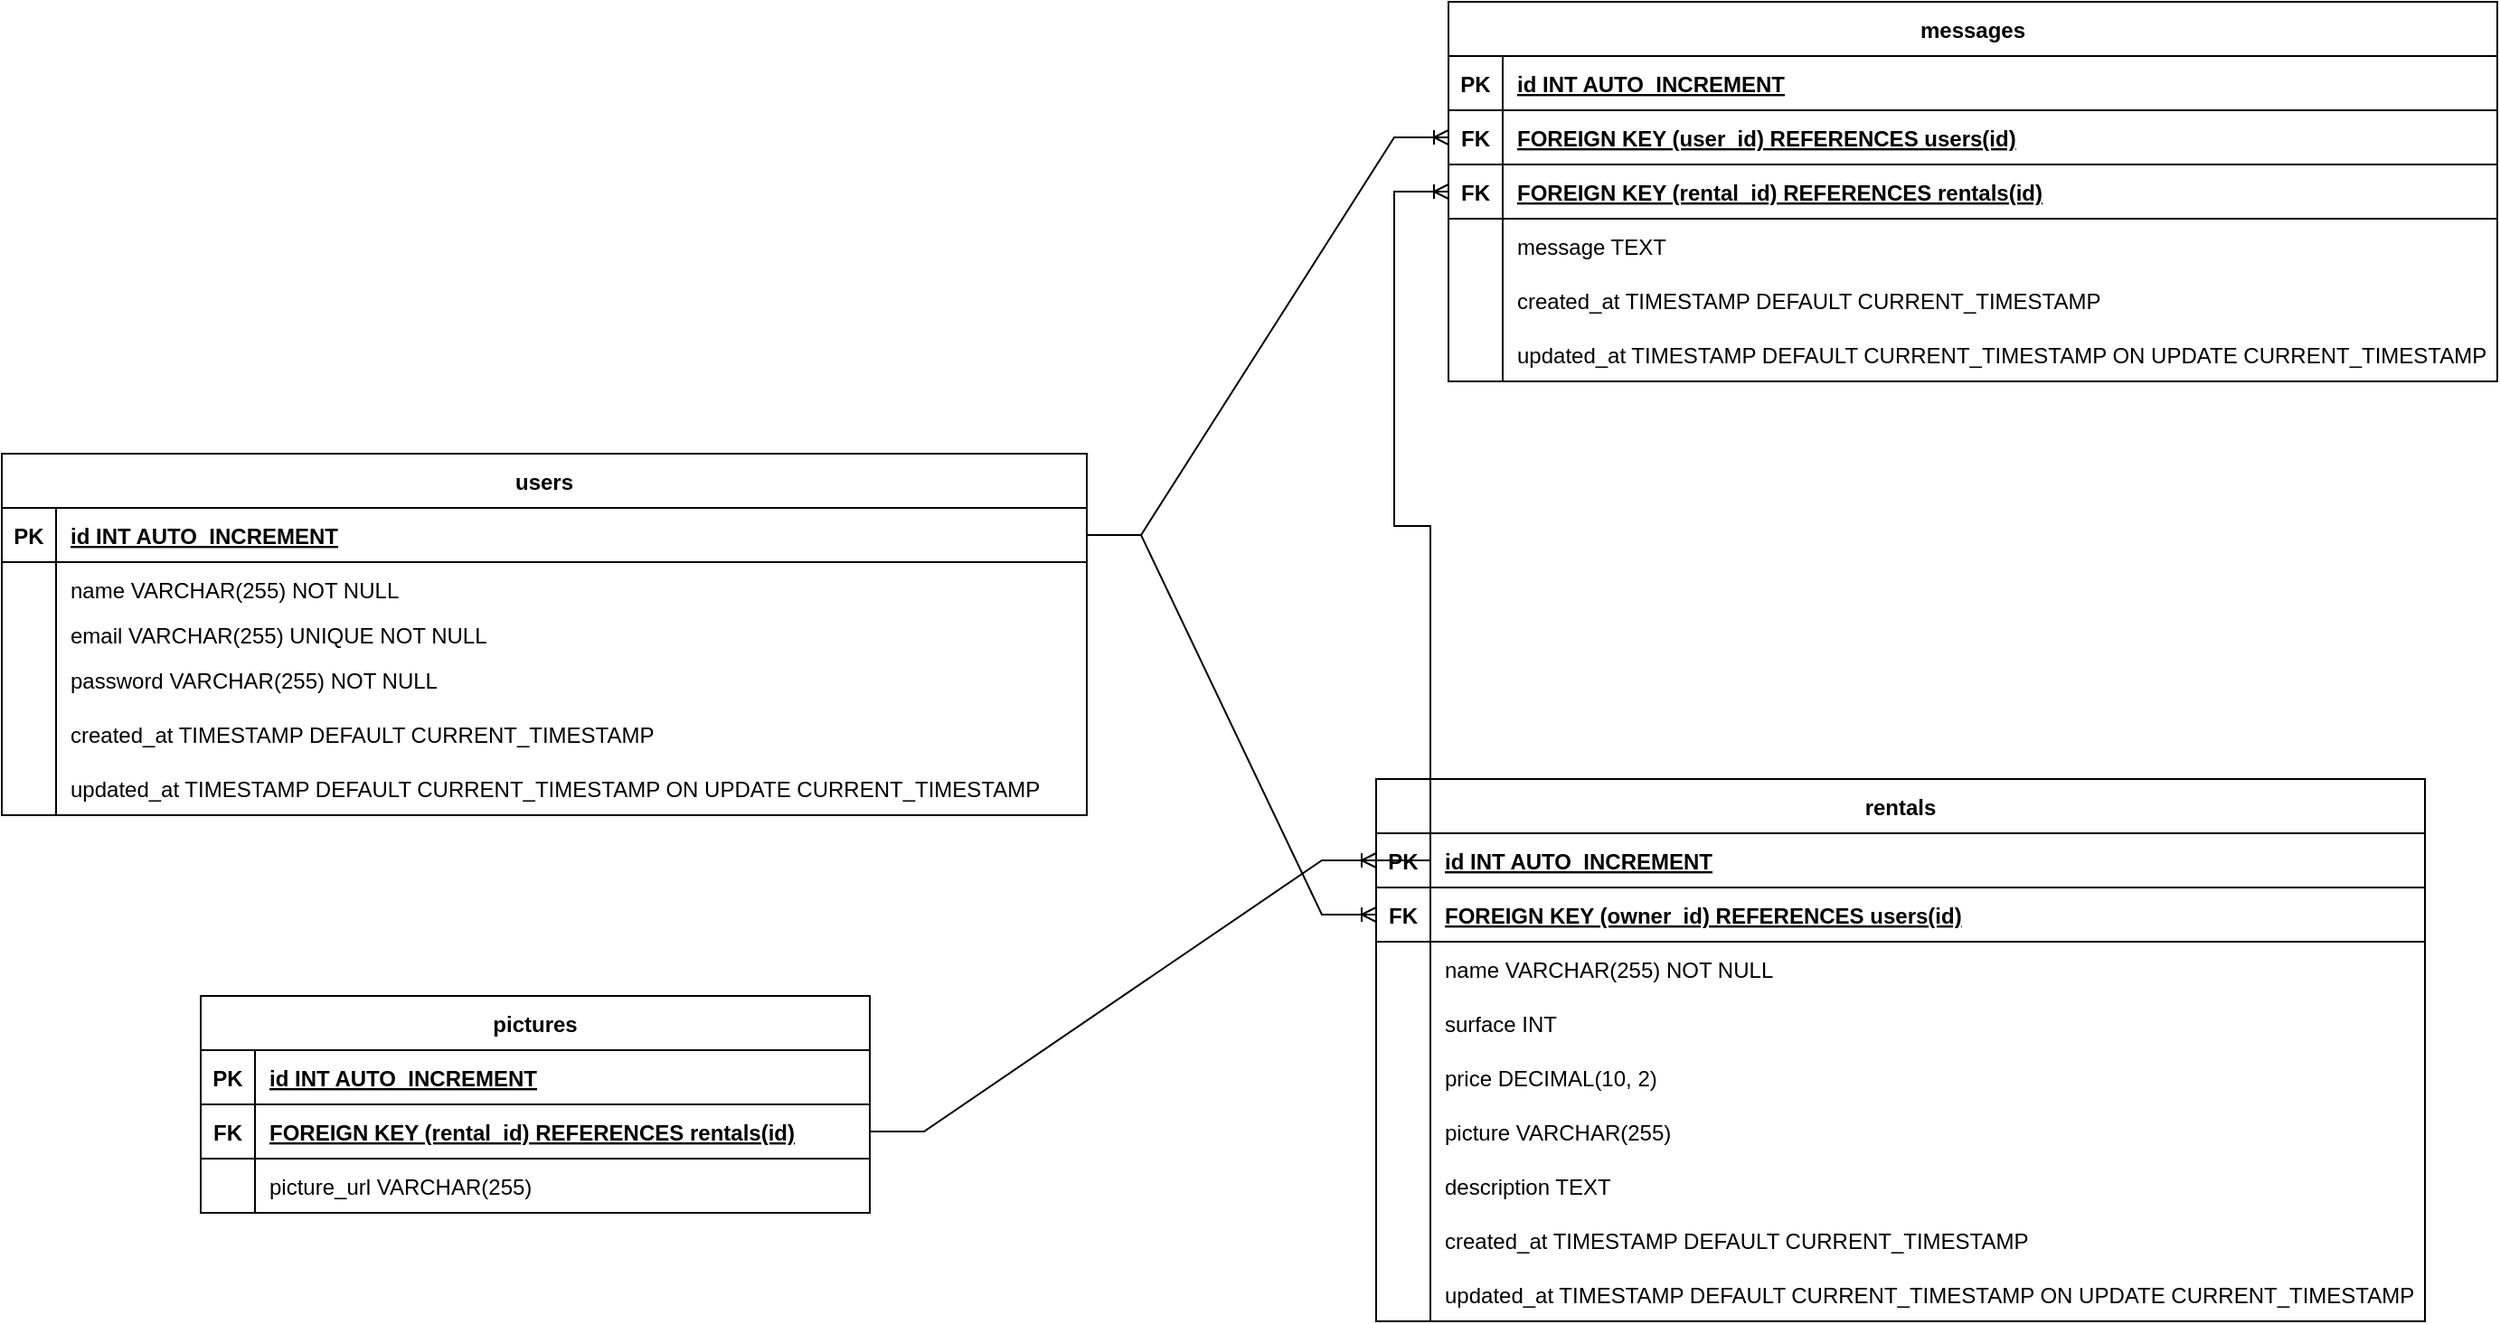 <mxfile version="22.1.2" type="device">
  <diagram id="R2lEEEUBdFMjLlhIrx00" name="Page-1">
    <mxGraphModel dx="1834" dy="1284" grid="1" gridSize="10" guides="1" tooltips="1" connect="1" arrows="1" fold="1" page="0" pageScale="1" pageWidth="850" pageHeight="1100" math="0" shadow="0" extFonts="Permanent Marker^https://fonts.googleapis.com/css?family=Permanent+Marker">
      <root>
        <mxCell id="0" />
        <mxCell id="1" parent="0" />
        <mxCell id="aWgvcdZ09UXflT_rOL9q-76" value="users" style="shape=table;startSize=30;container=1;collapsible=1;childLayout=tableLayout;fixedRows=1;rowLines=0;fontStyle=1;align=center;resizeLast=1;movable=1;resizable=1;rotatable=1;deletable=1;editable=1;connectable=1;locked=0;" parent="1" vertex="1">
          <mxGeometry x="-340" y="10" width="600" height="200" as="geometry" />
        </mxCell>
        <mxCell id="aWgvcdZ09UXflT_rOL9q-77" value="" style="shape=tableRow;horizontal=0;startSize=0;swimlaneHead=0;swimlaneBody=0;fillColor=none;collapsible=0;dropTarget=0;points=[[0,0.5],[1,0.5]];portConstraint=eastwest;strokeColor=inherit;top=0;left=0;right=0;bottom=1;movable=1;resizable=1;rotatable=1;deletable=1;editable=1;connectable=1;locked=0;" parent="aWgvcdZ09UXflT_rOL9q-76" vertex="1">
          <mxGeometry y="30" width="600" height="30" as="geometry" />
        </mxCell>
        <mxCell id="aWgvcdZ09UXflT_rOL9q-78" value="PK" style="shape=partialRectangle;overflow=hidden;connectable=1;fillColor=none;strokeColor=inherit;top=0;left=0;bottom=0;right=0;fontStyle=1;movable=1;resizable=1;rotatable=1;deletable=1;editable=1;locked=0;" parent="aWgvcdZ09UXflT_rOL9q-77" vertex="1">
          <mxGeometry width="30" height="30" as="geometry">
            <mxRectangle width="30" height="30" as="alternateBounds" />
          </mxGeometry>
        </mxCell>
        <mxCell id="aWgvcdZ09UXflT_rOL9q-79" value="id INT  AUTO_INCREMENT" style="shape=partialRectangle;overflow=hidden;connectable=1;fillColor=none;align=left;strokeColor=inherit;top=0;left=0;bottom=0;right=0;spacingLeft=6;fontStyle=5;movable=1;resizable=1;rotatable=1;deletable=1;editable=1;locked=0;" parent="aWgvcdZ09UXflT_rOL9q-77" vertex="1">
          <mxGeometry x="30" width="570" height="30" as="geometry">
            <mxRectangle width="570" height="30" as="alternateBounds" />
          </mxGeometry>
        </mxCell>
        <mxCell id="aWgvcdZ09UXflT_rOL9q-80" value="" style="shape=tableRow;horizontal=0;startSize=0;swimlaneHead=0;swimlaneBody=0;fillColor=none;collapsible=0;dropTarget=0;points=[[0,0.5],[1,0.5]];portConstraint=eastwest;strokeColor=inherit;top=0;left=0;right=0;bottom=0;movable=1;resizable=1;rotatable=1;deletable=1;editable=1;connectable=1;locked=0;" parent="aWgvcdZ09UXflT_rOL9q-76" vertex="1">
          <mxGeometry y="60" width="600" height="30" as="geometry" />
        </mxCell>
        <mxCell id="aWgvcdZ09UXflT_rOL9q-81" value="" style="shape=partialRectangle;overflow=hidden;connectable=1;fillColor=none;strokeColor=inherit;top=0;left=0;bottom=0;right=0;movable=1;resizable=1;rotatable=1;deletable=1;editable=1;locked=0;" parent="aWgvcdZ09UXflT_rOL9q-80" vertex="1">
          <mxGeometry width="30" height="30" as="geometry">
            <mxRectangle width="30" height="30" as="alternateBounds" />
          </mxGeometry>
        </mxCell>
        <mxCell id="aWgvcdZ09UXflT_rOL9q-82" value="name VARCHAR(255) NOT NULL" style="shape=partialRectangle;overflow=hidden;connectable=1;fillColor=none;align=left;strokeColor=inherit;top=0;left=0;bottom=0;right=0;spacingLeft=6;movable=1;resizable=1;rotatable=1;deletable=1;editable=1;locked=0;" parent="aWgvcdZ09UXflT_rOL9q-80" vertex="1">
          <mxGeometry x="30" width="570" height="30" as="geometry">
            <mxRectangle width="570" height="30" as="alternateBounds" />
          </mxGeometry>
        </mxCell>
        <mxCell id="aWgvcdZ09UXflT_rOL9q-83" value="" style="shape=tableRow;horizontal=0;startSize=0;swimlaneHead=0;swimlaneBody=0;fillColor=none;collapsible=0;dropTarget=0;points=[[0,0.5],[1,0.5]];portConstraint=eastwest;strokeColor=inherit;top=0;left=0;right=0;bottom=0;movable=1;resizable=1;rotatable=1;deletable=1;editable=1;connectable=1;locked=0;" parent="aWgvcdZ09UXflT_rOL9q-76" vertex="1">
          <mxGeometry y="90" width="600" height="20" as="geometry" />
        </mxCell>
        <mxCell id="aWgvcdZ09UXflT_rOL9q-84" value="" style="shape=partialRectangle;overflow=hidden;connectable=1;fillColor=none;strokeColor=inherit;top=0;left=0;bottom=0;right=0;movable=1;resizable=1;rotatable=1;deletable=1;editable=1;locked=0;" parent="aWgvcdZ09UXflT_rOL9q-83" vertex="1">
          <mxGeometry width="30" height="20" as="geometry">
            <mxRectangle width="30" height="20" as="alternateBounds" />
          </mxGeometry>
        </mxCell>
        <mxCell id="aWgvcdZ09UXflT_rOL9q-85" value="email VARCHAR(255) UNIQUE NOT NULL" style="shape=partialRectangle;overflow=hidden;connectable=1;fillColor=none;align=left;strokeColor=inherit;top=0;left=0;bottom=0;right=0;spacingLeft=6;movable=1;resizable=1;rotatable=1;deletable=1;editable=1;locked=0;" parent="aWgvcdZ09UXflT_rOL9q-83" vertex="1">
          <mxGeometry x="30" width="570" height="20" as="geometry">
            <mxRectangle width="570" height="20" as="alternateBounds" />
          </mxGeometry>
        </mxCell>
        <mxCell id="aWgvcdZ09UXflT_rOL9q-86" value="" style="shape=tableRow;horizontal=0;startSize=0;swimlaneHead=0;swimlaneBody=0;fillColor=none;collapsible=0;dropTarget=0;points=[[0,0.5],[1,0.5]];portConstraint=eastwest;strokeColor=inherit;top=0;left=0;right=0;bottom=0;movable=1;resizable=1;rotatable=1;deletable=1;editable=1;connectable=1;locked=0;" parent="aWgvcdZ09UXflT_rOL9q-76" vertex="1">
          <mxGeometry y="110" width="600" height="30" as="geometry" />
        </mxCell>
        <mxCell id="aWgvcdZ09UXflT_rOL9q-87" value="" style="shape=partialRectangle;overflow=hidden;connectable=1;fillColor=none;strokeColor=inherit;top=0;left=0;bottom=0;right=0;movable=1;resizable=1;rotatable=1;deletable=1;editable=1;locked=0;" parent="aWgvcdZ09UXflT_rOL9q-86" vertex="1">
          <mxGeometry width="30" height="30" as="geometry">
            <mxRectangle width="30" height="30" as="alternateBounds" />
          </mxGeometry>
        </mxCell>
        <mxCell id="aWgvcdZ09UXflT_rOL9q-88" value="password VARCHAR(255) NOT NULL" style="shape=partialRectangle;overflow=hidden;connectable=1;fillColor=none;align=left;strokeColor=inherit;top=0;left=0;bottom=0;right=0;spacingLeft=6;movable=1;resizable=1;rotatable=1;deletable=1;editable=1;locked=0;" parent="aWgvcdZ09UXflT_rOL9q-86" vertex="1">
          <mxGeometry x="30" width="570" height="30" as="geometry">
            <mxRectangle width="570" height="30" as="alternateBounds" />
          </mxGeometry>
        </mxCell>
        <mxCell id="aWgvcdZ09UXflT_rOL9q-89" value="" style="shape=tableRow;horizontal=0;startSize=0;swimlaneHead=0;swimlaneBody=0;fillColor=none;collapsible=0;dropTarget=0;points=[[0,0.5],[1,0.5]];portConstraint=eastwest;strokeColor=inherit;top=0;left=0;right=0;bottom=0;movable=1;resizable=1;rotatable=1;deletable=1;editable=1;connectable=1;locked=0;" parent="aWgvcdZ09UXflT_rOL9q-76" vertex="1">
          <mxGeometry y="140" width="600" height="30" as="geometry" />
        </mxCell>
        <mxCell id="aWgvcdZ09UXflT_rOL9q-90" value="" style="shape=partialRectangle;overflow=hidden;connectable=1;fillColor=none;strokeColor=inherit;top=0;left=0;bottom=0;right=0;movable=1;resizable=1;rotatable=1;deletable=1;editable=1;locked=0;" parent="aWgvcdZ09UXflT_rOL9q-89" vertex="1">
          <mxGeometry width="30" height="30" as="geometry">
            <mxRectangle width="30" height="30" as="alternateBounds" />
          </mxGeometry>
        </mxCell>
        <mxCell id="aWgvcdZ09UXflT_rOL9q-91" value="created_at TIMESTAMP DEFAULT CURRENT_TIMESTAMP" style="shape=partialRectangle;overflow=hidden;connectable=1;fillColor=none;align=left;strokeColor=inherit;top=0;left=0;bottom=0;right=0;spacingLeft=6;movable=1;resizable=1;rotatable=1;deletable=1;editable=1;locked=0;" parent="aWgvcdZ09UXflT_rOL9q-89" vertex="1">
          <mxGeometry x="30" width="570" height="30" as="geometry">
            <mxRectangle width="570" height="30" as="alternateBounds" />
          </mxGeometry>
        </mxCell>
        <mxCell id="aWgvcdZ09UXflT_rOL9q-92" value="" style="shape=tableRow;horizontal=0;startSize=0;swimlaneHead=0;swimlaneBody=0;fillColor=none;collapsible=0;dropTarget=0;points=[[0,0.5],[1,0.5]];portConstraint=eastwest;strokeColor=inherit;top=0;left=0;right=0;bottom=0;movable=1;resizable=1;rotatable=1;deletable=1;editable=1;connectable=1;locked=0;" parent="aWgvcdZ09UXflT_rOL9q-76" vertex="1">
          <mxGeometry y="170" width="600" height="30" as="geometry" />
        </mxCell>
        <mxCell id="aWgvcdZ09UXflT_rOL9q-93" value="" style="shape=partialRectangle;overflow=hidden;connectable=1;fillColor=none;strokeColor=inherit;top=0;left=0;bottom=0;right=0;movable=1;resizable=1;rotatable=1;deletable=1;editable=1;locked=0;" parent="aWgvcdZ09UXflT_rOL9q-92" vertex="1">
          <mxGeometry width="30" height="30" as="geometry">
            <mxRectangle width="30" height="30" as="alternateBounds" />
          </mxGeometry>
        </mxCell>
        <mxCell id="aWgvcdZ09UXflT_rOL9q-94" value="updated_at TIMESTAMP DEFAULT CURRENT_TIMESTAMP ON UPDATE CURRENT_TIMESTAMP" style="shape=partialRectangle;overflow=hidden;connectable=1;fillColor=none;align=left;strokeColor=inherit;top=0;left=0;bottom=0;right=0;spacingLeft=6;movable=1;resizable=1;rotatable=1;deletable=1;editable=1;locked=0;" parent="aWgvcdZ09UXflT_rOL9q-92" vertex="1">
          <mxGeometry x="30" width="570" height="30" as="geometry">
            <mxRectangle width="570" height="30" as="alternateBounds" />
          </mxGeometry>
        </mxCell>
        <mxCell id="aWgvcdZ09UXflT_rOL9q-95" value="rentals" style="shape=table;startSize=30;container=1;collapsible=1;childLayout=tableLayout;fixedRows=1;rowLines=0;fontStyle=1;align=center;resizeLast=1;movable=1;resizable=1;rotatable=1;deletable=1;editable=1;connectable=1;locked=0;" parent="1" vertex="1">
          <mxGeometry x="420" y="190" width="580" height="300" as="geometry" />
        </mxCell>
        <mxCell id="aWgvcdZ09UXflT_rOL9q-96" value="" style="shape=tableRow;horizontal=0;startSize=0;swimlaneHead=0;swimlaneBody=0;fillColor=none;collapsible=0;dropTarget=0;points=[[0,0.5],[1,0.5]];portConstraint=eastwest;strokeColor=inherit;top=0;left=0;right=0;bottom=1;movable=1;resizable=1;rotatable=1;deletable=1;editable=1;connectable=1;locked=0;" parent="aWgvcdZ09UXflT_rOL9q-95" vertex="1">
          <mxGeometry y="30" width="580" height="30" as="geometry" />
        </mxCell>
        <mxCell id="aWgvcdZ09UXflT_rOL9q-97" value="PK" style="shape=partialRectangle;overflow=hidden;connectable=1;fillColor=none;strokeColor=inherit;top=0;left=0;bottom=0;right=0;fontStyle=1;movable=1;resizable=1;rotatable=1;deletable=1;editable=1;locked=0;" parent="aWgvcdZ09UXflT_rOL9q-96" vertex="1">
          <mxGeometry width="30" height="30" as="geometry">
            <mxRectangle width="30" height="30" as="alternateBounds" />
          </mxGeometry>
        </mxCell>
        <mxCell id="aWgvcdZ09UXflT_rOL9q-98" value="id INT  AUTO_INCREMENT" style="shape=partialRectangle;overflow=hidden;connectable=1;fillColor=none;align=left;strokeColor=inherit;top=0;left=0;bottom=0;right=0;spacingLeft=6;fontStyle=5;movable=1;resizable=1;rotatable=1;deletable=1;editable=1;locked=0;" parent="aWgvcdZ09UXflT_rOL9q-96" vertex="1">
          <mxGeometry x="30" width="550" height="30" as="geometry">
            <mxRectangle width="550" height="30" as="alternateBounds" />
          </mxGeometry>
        </mxCell>
        <mxCell id="aWgvcdZ09UXflT_rOL9q-168" style="shape=tableRow;horizontal=0;startSize=0;swimlaneHead=0;swimlaneBody=0;fillColor=none;collapsible=0;dropTarget=0;points=[[0,0.5],[1,0.5]];portConstraint=eastwest;strokeColor=inherit;top=0;left=0;right=0;bottom=1;movable=1;resizable=1;rotatable=1;deletable=1;editable=1;connectable=1;locked=0;" parent="aWgvcdZ09UXflT_rOL9q-95" vertex="1">
          <mxGeometry y="60" width="580" height="30" as="geometry" />
        </mxCell>
        <mxCell id="aWgvcdZ09UXflT_rOL9q-169" value="FK" style="shape=partialRectangle;overflow=hidden;connectable=1;fillColor=none;strokeColor=inherit;top=0;left=0;bottom=0;right=0;fontStyle=1;movable=1;resizable=1;rotatable=1;deletable=1;editable=1;locked=0;" parent="aWgvcdZ09UXflT_rOL9q-168" vertex="1">
          <mxGeometry width="30" height="30" as="geometry">
            <mxRectangle width="30" height="30" as="alternateBounds" />
          </mxGeometry>
        </mxCell>
        <mxCell id="aWgvcdZ09UXflT_rOL9q-170" value="FOREIGN KEY (owner_id) REFERENCES users(id)" style="shape=partialRectangle;overflow=hidden;connectable=1;fillColor=none;align=left;strokeColor=inherit;top=0;left=0;bottom=0;right=0;spacingLeft=6;fontStyle=5;movable=1;resizable=1;rotatable=1;deletable=1;editable=1;locked=0;" parent="aWgvcdZ09UXflT_rOL9q-168" vertex="1">
          <mxGeometry x="30" width="550" height="30" as="geometry">
            <mxRectangle width="550" height="30" as="alternateBounds" />
          </mxGeometry>
        </mxCell>
        <mxCell id="aWgvcdZ09UXflT_rOL9q-99" value="" style="shape=tableRow;horizontal=0;startSize=0;swimlaneHead=0;swimlaneBody=0;fillColor=none;collapsible=0;dropTarget=0;points=[[0,0.5],[1,0.5]];portConstraint=eastwest;strokeColor=inherit;top=0;left=0;right=0;bottom=0;movable=1;resizable=1;rotatable=1;deletable=1;editable=1;connectable=1;locked=0;" parent="aWgvcdZ09UXflT_rOL9q-95" vertex="1">
          <mxGeometry y="90" width="580" height="30" as="geometry" />
        </mxCell>
        <mxCell id="aWgvcdZ09UXflT_rOL9q-100" value="" style="shape=partialRectangle;overflow=hidden;connectable=1;fillColor=none;strokeColor=inherit;top=0;left=0;bottom=0;right=0;movable=1;resizable=1;rotatable=1;deletable=1;editable=1;locked=0;" parent="aWgvcdZ09UXflT_rOL9q-99" vertex="1">
          <mxGeometry width="30" height="30" as="geometry">
            <mxRectangle width="30" height="30" as="alternateBounds" />
          </mxGeometry>
        </mxCell>
        <mxCell id="aWgvcdZ09UXflT_rOL9q-101" value="name VARCHAR(255) NOT NULL" style="shape=partialRectangle;overflow=hidden;connectable=1;fillColor=none;align=left;strokeColor=inherit;top=0;left=0;bottom=0;right=0;spacingLeft=6;movable=1;resizable=1;rotatable=1;deletable=1;editable=1;locked=0;" parent="aWgvcdZ09UXflT_rOL9q-99" vertex="1">
          <mxGeometry x="30" width="550" height="30" as="geometry">
            <mxRectangle width="550" height="30" as="alternateBounds" />
          </mxGeometry>
        </mxCell>
        <mxCell id="aWgvcdZ09UXflT_rOL9q-102" value="" style="shape=tableRow;horizontal=0;startSize=0;swimlaneHead=0;swimlaneBody=0;fillColor=none;collapsible=0;dropTarget=0;points=[[0,0.5],[1,0.5]];portConstraint=eastwest;strokeColor=inherit;top=0;left=0;right=0;bottom=0;movable=1;resizable=1;rotatable=1;deletable=1;editable=1;connectable=1;locked=0;" parent="aWgvcdZ09UXflT_rOL9q-95" vertex="1">
          <mxGeometry y="120" width="580" height="30" as="geometry" />
        </mxCell>
        <mxCell id="aWgvcdZ09UXflT_rOL9q-103" value="" style="shape=partialRectangle;overflow=hidden;connectable=1;fillColor=none;strokeColor=inherit;top=0;left=0;bottom=0;right=0;movable=1;resizable=1;rotatable=1;deletable=1;editable=1;locked=0;" parent="aWgvcdZ09UXflT_rOL9q-102" vertex="1">
          <mxGeometry width="30" height="30" as="geometry">
            <mxRectangle width="30" height="30" as="alternateBounds" />
          </mxGeometry>
        </mxCell>
        <mxCell id="aWgvcdZ09UXflT_rOL9q-104" value="surface INT" style="shape=partialRectangle;overflow=hidden;connectable=1;fillColor=none;align=left;strokeColor=inherit;top=0;left=0;bottom=0;right=0;spacingLeft=6;movable=1;resizable=1;rotatable=1;deletable=1;editable=1;locked=0;" parent="aWgvcdZ09UXflT_rOL9q-102" vertex="1">
          <mxGeometry x="30" width="550" height="30" as="geometry">
            <mxRectangle width="550" height="30" as="alternateBounds" />
          </mxGeometry>
        </mxCell>
        <mxCell id="aWgvcdZ09UXflT_rOL9q-105" value="" style="shape=tableRow;horizontal=0;startSize=0;swimlaneHead=0;swimlaneBody=0;fillColor=none;collapsible=0;dropTarget=0;points=[[0,0.5],[1,0.5]];portConstraint=eastwest;strokeColor=inherit;top=0;left=0;right=0;bottom=0;movable=1;resizable=1;rotatable=1;deletable=1;editable=1;connectable=1;locked=0;" parent="aWgvcdZ09UXflT_rOL9q-95" vertex="1">
          <mxGeometry y="150" width="580" height="30" as="geometry" />
        </mxCell>
        <mxCell id="aWgvcdZ09UXflT_rOL9q-106" value="" style="shape=partialRectangle;overflow=hidden;connectable=1;fillColor=none;strokeColor=inherit;top=0;left=0;bottom=0;right=0;movable=1;resizable=1;rotatable=1;deletable=1;editable=1;locked=0;" parent="aWgvcdZ09UXflT_rOL9q-105" vertex="1">
          <mxGeometry width="30" height="30" as="geometry">
            <mxRectangle width="30" height="30" as="alternateBounds" />
          </mxGeometry>
        </mxCell>
        <mxCell id="aWgvcdZ09UXflT_rOL9q-107" value="price DECIMAL(10, 2)" style="shape=partialRectangle;overflow=hidden;connectable=1;fillColor=none;align=left;strokeColor=inherit;top=0;left=0;bottom=0;right=0;spacingLeft=6;movable=1;resizable=1;rotatable=1;deletable=1;editable=1;locked=0;" parent="aWgvcdZ09UXflT_rOL9q-105" vertex="1">
          <mxGeometry x="30" width="550" height="30" as="geometry">
            <mxRectangle width="550" height="30" as="alternateBounds" />
          </mxGeometry>
        </mxCell>
        <mxCell id="aWgvcdZ09UXflT_rOL9q-108" value="" style="shape=tableRow;horizontal=0;startSize=0;swimlaneHead=0;swimlaneBody=0;fillColor=none;collapsible=0;dropTarget=0;points=[[0,0.5],[1,0.5]];portConstraint=eastwest;strokeColor=inherit;top=0;left=0;right=0;bottom=0;movable=1;resizable=1;rotatable=1;deletable=1;editable=1;connectable=1;locked=0;" parent="aWgvcdZ09UXflT_rOL9q-95" vertex="1">
          <mxGeometry y="180" width="580" height="30" as="geometry" />
        </mxCell>
        <mxCell id="aWgvcdZ09UXflT_rOL9q-109" value="" style="shape=partialRectangle;overflow=hidden;connectable=1;fillColor=none;strokeColor=inherit;top=0;left=0;bottom=0;right=0;movable=1;resizable=1;rotatable=1;deletable=1;editable=1;locked=0;" parent="aWgvcdZ09UXflT_rOL9q-108" vertex="1">
          <mxGeometry width="30" height="30" as="geometry">
            <mxRectangle width="30" height="30" as="alternateBounds" />
          </mxGeometry>
        </mxCell>
        <mxCell id="aWgvcdZ09UXflT_rOL9q-110" value="picture VARCHAR(255)" style="shape=partialRectangle;overflow=hidden;connectable=1;fillColor=none;align=left;strokeColor=inherit;top=0;left=0;bottom=0;right=0;spacingLeft=6;movable=1;resizable=1;rotatable=1;deletable=1;editable=1;locked=0;" parent="aWgvcdZ09UXflT_rOL9q-108" vertex="1">
          <mxGeometry x="30" width="550" height="30" as="geometry">
            <mxRectangle width="550" height="30" as="alternateBounds" />
          </mxGeometry>
        </mxCell>
        <mxCell id="aWgvcdZ09UXflT_rOL9q-111" value="" style="shape=tableRow;horizontal=0;startSize=0;swimlaneHead=0;swimlaneBody=0;fillColor=none;collapsible=0;dropTarget=0;points=[[0,0.5],[1,0.5]];portConstraint=eastwest;strokeColor=inherit;top=0;left=0;right=0;bottom=0;movable=1;resizable=1;rotatable=1;deletable=1;editable=1;connectable=1;locked=0;" parent="aWgvcdZ09UXflT_rOL9q-95" vertex="1">
          <mxGeometry y="210" width="580" height="30" as="geometry" />
        </mxCell>
        <mxCell id="aWgvcdZ09UXflT_rOL9q-112" value="" style="shape=partialRectangle;overflow=hidden;connectable=1;fillColor=none;strokeColor=inherit;top=0;left=0;bottom=0;right=0;movable=1;resizable=1;rotatable=1;deletable=1;editable=1;locked=0;" parent="aWgvcdZ09UXflT_rOL9q-111" vertex="1">
          <mxGeometry width="30" height="30" as="geometry">
            <mxRectangle width="30" height="30" as="alternateBounds" />
          </mxGeometry>
        </mxCell>
        <mxCell id="aWgvcdZ09UXflT_rOL9q-113" value="description TEXT" style="shape=partialRectangle;overflow=hidden;connectable=1;fillColor=none;align=left;strokeColor=inherit;top=0;left=0;bottom=0;right=0;spacingLeft=6;movable=1;resizable=1;rotatable=1;deletable=1;editable=1;locked=0;" parent="aWgvcdZ09UXflT_rOL9q-111" vertex="1">
          <mxGeometry x="30" width="550" height="30" as="geometry">
            <mxRectangle width="550" height="30" as="alternateBounds" />
          </mxGeometry>
        </mxCell>
        <mxCell id="aWgvcdZ09UXflT_rOL9q-117" value="" style="shape=tableRow;horizontal=0;startSize=0;swimlaneHead=0;swimlaneBody=0;fillColor=none;collapsible=0;dropTarget=0;points=[[0,0.5],[1,0.5]];portConstraint=eastwest;strokeColor=inherit;top=0;left=0;right=0;bottom=0;movable=1;resizable=1;rotatable=1;deletable=1;editable=1;connectable=1;locked=0;" parent="aWgvcdZ09UXflT_rOL9q-95" vertex="1">
          <mxGeometry y="240" width="580" height="30" as="geometry" />
        </mxCell>
        <mxCell id="aWgvcdZ09UXflT_rOL9q-118" value="" style="shape=partialRectangle;overflow=hidden;connectable=1;fillColor=none;strokeColor=inherit;top=0;left=0;bottom=0;right=0;movable=1;resizable=1;rotatable=1;deletable=1;editable=1;locked=0;" parent="aWgvcdZ09UXflT_rOL9q-117" vertex="1">
          <mxGeometry width="30" height="30" as="geometry">
            <mxRectangle width="30" height="30" as="alternateBounds" />
          </mxGeometry>
        </mxCell>
        <mxCell id="aWgvcdZ09UXflT_rOL9q-119" value="created_at TIMESTAMP DEFAULT CURRENT_TIMESTAMP" style="shape=partialRectangle;overflow=hidden;connectable=1;fillColor=none;align=left;strokeColor=inherit;top=0;left=0;bottom=0;right=0;spacingLeft=6;movable=1;resizable=1;rotatable=1;deletable=1;editable=1;locked=0;" parent="aWgvcdZ09UXflT_rOL9q-117" vertex="1">
          <mxGeometry x="30" width="550" height="30" as="geometry">
            <mxRectangle width="550" height="30" as="alternateBounds" />
          </mxGeometry>
        </mxCell>
        <mxCell id="aWgvcdZ09UXflT_rOL9q-120" value="" style="shape=tableRow;horizontal=0;startSize=0;swimlaneHead=0;swimlaneBody=0;fillColor=none;collapsible=0;dropTarget=0;points=[[0,0.5],[1,0.5]];portConstraint=eastwest;strokeColor=inherit;top=0;left=0;right=0;bottom=0;movable=1;resizable=1;rotatable=1;deletable=1;editable=1;connectable=1;locked=0;" parent="aWgvcdZ09UXflT_rOL9q-95" vertex="1">
          <mxGeometry y="270" width="580" height="30" as="geometry" />
        </mxCell>
        <mxCell id="aWgvcdZ09UXflT_rOL9q-121" value="" style="shape=partialRectangle;overflow=hidden;connectable=1;fillColor=none;strokeColor=inherit;top=0;left=0;bottom=0;right=0;movable=1;resizable=1;rotatable=1;deletable=1;editable=1;locked=0;" parent="aWgvcdZ09UXflT_rOL9q-120" vertex="1">
          <mxGeometry width="30" height="30" as="geometry">
            <mxRectangle width="30" height="30" as="alternateBounds" />
          </mxGeometry>
        </mxCell>
        <mxCell id="aWgvcdZ09UXflT_rOL9q-122" value="updated_at TIMESTAMP DEFAULT CURRENT_TIMESTAMP ON UPDATE CURRENT_TIMESTAMP" style="shape=partialRectangle;overflow=hidden;connectable=1;fillColor=none;align=left;strokeColor=inherit;top=0;left=0;bottom=0;right=0;spacingLeft=6;movable=1;resizable=1;rotatable=1;deletable=1;editable=1;locked=0;" parent="aWgvcdZ09UXflT_rOL9q-120" vertex="1">
          <mxGeometry x="30" width="550" height="30" as="geometry">
            <mxRectangle width="550" height="30" as="alternateBounds" />
          </mxGeometry>
        </mxCell>
        <mxCell id="aWgvcdZ09UXflT_rOL9q-126" value="messages" style="shape=table;startSize=30;container=1;collapsible=1;childLayout=tableLayout;fixedRows=1;rowLines=0;fontStyle=1;align=center;resizeLast=1;movable=1;resizable=1;rotatable=1;deletable=1;editable=1;connectable=1;locked=0;" parent="1" vertex="1">
          <mxGeometry x="460" y="-240" width="580" height="210" as="geometry">
            <mxRectangle x="-110" y="230" width="100" height="30" as="alternateBounds" />
          </mxGeometry>
        </mxCell>
        <mxCell id="aWgvcdZ09UXflT_rOL9q-127" value="" style="shape=tableRow;horizontal=0;startSize=0;swimlaneHead=0;swimlaneBody=0;fillColor=none;collapsible=0;dropTarget=0;points=[[0,0.5],[1,0.5]];portConstraint=eastwest;strokeColor=inherit;top=0;left=0;right=0;bottom=1;movable=1;resizable=1;rotatable=1;deletable=1;editable=1;connectable=1;locked=0;" parent="aWgvcdZ09UXflT_rOL9q-126" vertex="1">
          <mxGeometry y="30" width="580" height="30" as="geometry" />
        </mxCell>
        <mxCell id="aWgvcdZ09UXflT_rOL9q-128" value="PK" style="shape=partialRectangle;overflow=hidden;connectable=1;fillColor=none;strokeColor=inherit;top=0;left=0;bottom=0;right=0;fontStyle=1;movable=1;resizable=1;rotatable=1;deletable=1;editable=1;locked=0;" parent="aWgvcdZ09UXflT_rOL9q-127" vertex="1">
          <mxGeometry width="30" height="30" as="geometry">
            <mxRectangle width="30" height="30" as="alternateBounds" />
          </mxGeometry>
        </mxCell>
        <mxCell id="aWgvcdZ09UXflT_rOL9q-129" value="id INT  AUTO_INCREMENT" style="shape=partialRectangle;overflow=hidden;connectable=1;fillColor=none;align=left;strokeColor=inherit;top=0;left=0;bottom=0;right=0;spacingLeft=6;fontStyle=5;movable=1;resizable=1;rotatable=1;deletable=1;editable=1;locked=0;" parent="aWgvcdZ09UXflT_rOL9q-127" vertex="1">
          <mxGeometry x="30" width="550" height="30" as="geometry">
            <mxRectangle width="550" height="30" as="alternateBounds" />
          </mxGeometry>
        </mxCell>
        <mxCell id="aWgvcdZ09UXflT_rOL9q-162" style="shape=tableRow;horizontal=0;startSize=0;swimlaneHead=0;swimlaneBody=0;fillColor=none;collapsible=0;dropTarget=0;points=[[0,0.5],[1,0.5]];portConstraint=eastwest;strokeColor=inherit;top=0;left=0;right=0;bottom=1;swimlaneLine=1;movable=1;resizable=1;rotatable=1;deletable=1;editable=1;connectable=1;locked=0;" parent="aWgvcdZ09UXflT_rOL9q-126" vertex="1">
          <mxGeometry y="60" width="580" height="30" as="geometry" />
        </mxCell>
        <mxCell id="aWgvcdZ09UXflT_rOL9q-163" value="FK" style="shape=partialRectangle;overflow=hidden;connectable=1;fillColor=none;strokeColor=inherit;top=0;left=0;bottom=0;right=0;fontStyle=1;swimlaneLine=1;movable=1;resizable=1;rotatable=1;deletable=1;editable=1;locked=0;" parent="aWgvcdZ09UXflT_rOL9q-162" vertex="1">
          <mxGeometry width="30" height="30" as="geometry">
            <mxRectangle width="30" height="30" as="alternateBounds" />
          </mxGeometry>
        </mxCell>
        <mxCell id="aWgvcdZ09UXflT_rOL9q-164" value="FOREIGN KEY (user_id) REFERENCES users(id)" style="shape=partialRectangle;overflow=hidden;connectable=1;fillColor=none;align=left;strokeColor=inherit;top=0;left=0;bottom=0;right=0;spacingLeft=6;fontStyle=5;swimlaneLine=1;dashed=1;movable=1;resizable=1;rotatable=1;deletable=1;editable=1;locked=0;" parent="aWgvcdZ09UXflT_rOL9q-162" vertex="1">
          <mxGeometry x="30" width="550" height="30" as="geometry">
            <mxRectangle width="550" height="30" as="alternateBounds" />
          </mxGeometry>
        </mxCell>
        <mxCell id="aWgvcdZ09UXflT_rOL9q-165" style="shape=tableRow;horizontal=0;startSize=0;swimlaneHead=0;swimlaneBody=0;fillColor=none;collapsible=0;dropTarget=0;points=[[0,0.5],[1,0.5]];portConstraint=eastwest;strokeColor=inherit;top=0;left=0;right=0;bottom=1;swimlaneLine=1;movable=1;resizable=1;rotatable=1;deletable=1;editable=1;connectable=1;locked=0;" parent="aWgvcdZ09UXflT_rOL9q-126" vertex="1">
          <mxGeometry y="90" width="580" height="30" as="geometry" />
        </mxCell>
        <mxCell id="aWgvcdZ09UXflT_rOL9q-166" value="FK" style="shape=partialRectangle;overflow=hidden;connectable=1;fillColor=none;strokeColor=inherit;top=0;left=0;bottom=0;right=0;fontStyle=1;swimlaneLine=1;movable=1;resizable=1;rotatable=1;deletable=1;editable=1;locked=0;" parent="aWgvcdZ09UXflT_rOL9q-165" vertex="1">
          <mxGeometry width="30" height="30" as="geometry">
            <mxRectangle width="30" height="30" as="alternateBounds" />
          </mxGeometry>
        </mxCell>
        <mxCell id="aWgvcdZ09UXflT_rOL9q-167" value="FOREIGN KEY (rental_id) REFERENCES rentals(id)" style="shape=partialRectangle;overflow=hidden;connectable=1;fillColor=none;align=left;strokeColor=inherit;top=0;left=0;bottom=0;right=0;spacingLeft=6;fontStyle=5;swimlaneLine=1;movable=1;resizable=1;rotatable=1;deletable=1;editable=1;locked=0;" parent="aWgvcdZ09UXflT_rOL9q-165" vertex="1">
          <mxGeometry x="30" width="550" height="30" as="geometry">
            <mxRectangle width="550" height="30" as="alternateBounds" />
          </mxGeometry>
        </mxCell>
        <mxCell id="aWgvcdZ09UXflT_rOL9q-136" value="" style="shape=tableRow;horizontal=0;startSize=0;swimlaneHead=0;swimlaneBody=0;fillColor=none;collapsible=0;dropTarget=0;points=[[0,0.5],[1,0.5]];portConstraint=eastwest;strokeColor=inherit;top=0;left=0;right=0;bottom=0;movable=1;resizable=1;rotatable=1;deletable=1;editable=1;connectable=1;locked=0;" parent="aWgvcdZ09UXflT_rOL9q-126" vertex="1">
          <mxGeometry y="120" width="580" height="30" as="geometry" />
        </mxCell>
        <mxCell id="aWgvcdZ09UXflT_rOL9q-137" value="" style="shape=partialRectangle;overflow=hidden;connectable=1;fillColor=none;strokeColor=inherit;top=0;left=0;bottom=0;right=0;movable=1;resizable=1;rotatable=1;deletable=1;editable=1;locked=0;" parent="aWgvcdZ09UXflT_rOL9q-136" vertex="1">
          <mxGeometry width="30" height="30" as="geometry">
            <mxRectangle width="30" height="30" as="alternateBounds" />
          </mxGeometry>
        </mxCell>
        <mxCell id="aWgvcdZ09UXflT_rOL9q-138" value="message TEXT" style="shape=partialRectangle;overflow=hidden;connectable=1;fillColor=none;align=left;strokeColor=inherit;top=0;left=0;bottom=0;right=0;spacingLeft=6;movable=1;resizable=1;rotatable=1;deletable=1;editable=1;locked=0;" parent="aWgvcdZ09UXflT_rOL9q-136" vertex="1">
          <mxGeometry x="30" width="550" height="30" as="geometry">
            <mxRectangle width="550" height="30" as="alternateBounds" />
          </mxGeometry>
        </mxCell>
        <mxCell id="aWgvcdZ09UXflT_rOL9q-139" value="" style="shape=tableRow;horizontal=0;startSize=0;swimlaneHead=0;swimlaneBody=0;fillColor=none;collapsible=0;dropTarget=0;points=[[0,0.5],[1,0.5]];portConstraint=eastwest;strokeColor=inherit;top=0;left=0;right=0;bottom=0;movable=1;resizable=1;rotatable=1;deletable=1;editable=1;connectable=1;locked=0;" parent="aWgvcdZ09UXflT_rOL9q-126" vertex="1">
          <mxGeometry y="150" width="580" height="30" as="geometry" />
        </mxCell>
        <mxCell id="aWgvcdZ09UXflT_rOL9q-140" value="" style="shape=partialRectangle;overflow=hidden;connectable=1;fillColor=none;strokeColor=inherit;top=0;left=0;bottom=0;right=0;movable=1;resizable=1;rotatable=1;deletable=1;editable=1;locked=0;" parent="aWgvcdZ09UXflT_rOL9q-139" vertex="1">
          <mxGeometry width="30" height="30" as="geometry">
            <mxRectangle width="30" height="30" as="alternateBounds" />
          </mxGeometry>
        </mxCell>
        <mxCell id="aWgvcdZ09UXflT_rOL9q-141" value="created_at TIMESTAMP DEFAULT CURRENT_TIMESTAMP" style="shape=partialRectangle;overflow=hidden;connectable=1;fillColor=none;align=left;strokeColor=inherit;top=0;left=0;bottom=0;right=0;spacingLeft=6;movable=1;resizable=1;rotatable=1;deletable=1;editable=1;locked=0;" parent="aWgvcdZ09UXflT_rOL9q-139" vertex="1">
          <mxGeometry x="30" width="550" height="30" as="geometry">
            <mxRectangle width="550" height="30" as="alternateBounds" />
          </mxGeometry>
        </mxCell>
        <mxCell id="aWgvcdZ09UXflT_rOL9q-142" value="" style="shape=tableRow;horizontal=0;startSize=0;swimlaneHead=0;swimlaneBody=0;fillColor=none;collapsible=0;dropTarget=0;points=[[0,0.5],[1,0.5]];portConstraint=eastwest;strokeColor=inherit;top=0;left=0;right=0;bottom=0;movable=1;resizable=1;rotatable=1;deletable=1;editable=1;connectable=1;locked=0;" parent="aWgvcdZ09UXflT_rOL9q-126" vertex="1">
          <mxGeometry y="180" width="580" height="30" as="geometry" />
        </mxCell>
        <mxCell id="aWgvcdZ09UXflT_rOL9q-143" value="" style="shape=partialRectangle;overflow=hidden;connectable=1;fillColor=none;strokeColor=inherit;top=0;left=0;bottom=0;right=0;movable=1;resizable=1;rotatable=1;deletable=1;editable=1;locked=0;" parent="aWgvcdZ09UXflT_rOL9q-142" vertex="1">
          <mxGeometry width="30" height="30" as="geometry">
            <mxRectangle width="30" height="30" as="alternateBounds" />
          </mxGeometry>
        </mxCell>
        <mxCell id="aWgvcdZ09UXflT_rOL9q-144" value="updated_at TIMESTAMP DEFAULT CURRENT_TIMESTAMP ON UPDATE CURRENT_TIMESTAMP" style="shape=partialRectangle;overflow=hidden;connectable=1;fillColor=none;align=left;strokeColor=inherit;top=0;left=0;bottom=0;right=0;spacingLeft=6;movable=1;resizable=1;rotatable=1;deletable=1;editable=1;locked=0;" parent="aWgvcdZ09UXflT_rOL9q-142" vertex="1">
          <mxGeometry x="30" width="550" height="30" as="geometry">
            <mxRectangle width="550" height="30" as="alternateBounds" />
          </mxGeometry>
        </mxCell>
        <mxCell id="aWgvcdZ09UXflT_rOL9q-171" value="" style="edgeStyle=entityRelationEdgeStyle;fontSize=12;html=1;endArrow=ERoneToMany;rounded=0;movable=1;resizable=1;rotatable=1;deletable=1;editable=1;connectable=1;locked=0;entryX=0;entryY=0.5;entryDx=0;entryDy=0;" parent="1" source="aWgvcdZ09UXflT_rOL9q-79" target="aWgvcdZ09UXflT_rOL9q-163" edge="1">
          <mxGeometry width="100" height="100" relative="1" as="geometry">
            <mxPoint x="290" y="-170" as="sourcePoint" />
            <mxPoint x="600" y="-230" as="targetPoint" />
            <Array as="points">
              <mxPoint x="-260" y="475" />
            </Array>
          </mxGeometry>
        </mxCell>
        <mxCell id="0Qc18IVQUC1EI0s-o1VQ-5" value="" style="edgeStyle=entityRelationEdgeStyle;fontSize=12;html=1;endArrow=ERoneToMany;rounded=0;movable=1;resizable=1;rotatable=1;deletable=1;editable=1;connectable=1;locked=0;exitX=0;exitY=0.5;exitDx=0;exitDy=0;entryX=0;entryY=0.5;entryDx=0;entryDy=0;" parent="1" source="aWgvcdZ09UXflT_rOL9q-97" target="aWgvcdZ09UXflT_rOL9q-166" edge="1">
          <mxGeometry width="100" height="100" relative="1" as="geometry">
            <mxPoint x="300.0" y="380" as="sourcePoint" />
            <mxPoint x="340.0" y="10" as="targetPoint" />
            <Array as="points">
              <mxPoint x="80" y="890" />
            </Array>
          </mxGeometry>
        </mxCell>
        <mxCell id="0Qc18IVQUC1EI0s-o1VQ-6" value="" style="edgeStyle=entityRelationEdgeStyle;fontSize=12;html=1;endArrow=ERoneToMany;rounded=0;movable=1;resizable=1;rotatable=1;deletable=1;editable=1;connectable=1;locked=0;exitX=1;exitY=0.5;exitDx=0;exitDy=0;entryX=0;entryY=0.5;entryDx=0;entryDy=0;" parent="1" source="aWgvcdZ09UXflT_rOL9q-79" target="aWgvcdZ09UXflT_rOL9q-169" edge="1">
          <mxGeometry width="100" height="100" relative="1" as="geometry">
            <mxPoint x="280" y="632" as="sourcePoint" />
            <mxPoint x="320" y="240" as="targetPoint" />
            <Array as="points">
              <mxPoint x="60" y="1142" />
            </Array>
          </mxGeometry>
        </mxCell>
        <mxCell id="_j2E03uMdiWS6wsGcafD-14" value="pictures" style="shape=table;startSize=30;container=1;collapsible=1;childLayout=tableLayout;fixedRows=1;rowLines=0;fontStyle=1;align=center;resizeLast=1;" vertex="1" parent="1">
          <mxGeometry x="-230" y="310" width="370" height="120" as="geometry" />
        </mxCell>
        <mxCell id="_j2E03uMdiWS6wsGcafD-15" value="" style="shape=tableRow;horizontal=0;startSize=0;swimlaneHead=0;swimlaneBody=0;fillColor=none;collapsible=0;dropTarget=0;points=[[0,0.5],[1,0.5]];portConstraint=eastwest;strokeColor=inherit;top=0;left=0;right=0;bottom=1;" vertex="1" parent="_j2E03uMdiWS6wsGcafD-14">
          <mxGeometry y="30" width="370" height="30" as="geometry" />
        </mxCell>
        <mxCell id="_j2E03uMdiWS6wsGcafD-16" value="PK" style="shape=partialRectangle;overflow=hidden;connectable=0;fillColor=none;strokeColor=inherit;top=0;left=0;bottom=0;right=0;fontStyle=1;" vertex="1" parent="_j2E03uMdiWS6wsGcafD-15">
          <mxGeometry width="30" height="30" as="geometry">
            <mxRectangle width="30" height="30" as="alternateBounds" />
          </mxGeometry>
        </mxCell>
        <mxCell id="_j2E03uMdiWS6wsGcafD-17" value="id INT AUTO_INCREMENT " style="shape=partialRectangle;overflow=hidden;connectable=0;fillColor=none;align=left;strokeColor=inherit;top=0;left=0;bottom=0;right=0;spacingLeft=6;fontStyle=5;" vertex="1" parent="_j2E03uMdiWS6wsGcafD-15">
          <mxGeometry x="30" width="340" height="30" as="geometry">
            <mxRectangle width="340" height="30" as="alternateBounds" />
          </mxGeometry>
        </mxCell>
        <mxCell id="_j2E03uMdiWS6wsGcafD-27" style="shape=tableRow;horizontal=0;startSize=0;swimlaneHead=0;swimlaneBody=0;fillColor=none;collapsible=0;dropTarget=0;points=[[0,0.5],[1,0.5]];portConstraint=eastwest;strokeColor=inherit;top=0;left=0;right=0;bottom=1;" vertex="1" parent="_j2E03uMdiWS6wsGcafD-14">
          <mxGeometry y="60" width="370" height="30" as="geometry" />
        </mxCell>
        <mxCell id="_j2E03uMdiWS6wsGcafD-28" value="FK" style="shape=partialRectangle;overflow=hidden;connectable=0;fillColor=none;strokeColor=inherit;top=0;left=0;bottom=0;right=0;fontStyle=1;align=center;" vertex="1" parent="_j2E03uMdiWS6wsGcafD-27">
          <mxGeometry width="30" height="30" as="geometry">
            <mxRectangle width="30" height="30" as="alternateBounds" />
          </mxGeometry>
        </mxCell>
        <mxCell id="_j2E03uMdiWS6wsGcafD-29" value="FOREIGN KEY (rental_id) REFERENCES rentals(id)" style="shape=partialRectangle;overflow=hidden;connectable=0;fillColor=none;align=left;strokeColor=inherit;top=0;left=0;bottom=0;right=0;spacingLeft=6;fontStyle=5;" vertex="1" parent="_j2E03uMdiWS6wsGcafD-27">
          <mxGeometry x="30" width="340" height="30" as="geometry">
            <mxRectangle width="340" height="30" as="alternateBounds" />
          </mxGeometry>
        </mxCell>
        <mxCell id="_j2E03uMdiWS6wsGcafD-21" value="" style="shape=tableRow;horizontal=0;startSize=0;swimlaneHead=0;swimlaneBody=0;fillColor=none;collapsible=0;dropTarget=0;points=[[0,0.5],[1,0.5]];portConstraint=eastwest;strokeColor=inherit;top=0;left=0;right=0;bottom=0;" vertex="1" parent="_j2E03uMdiWS6wsGcafD-14">
          <mxGeometry y="90" width="370" height="30" as="geometry" />
        </mxCell>
        <mxCell id="_j2E03uMdiWS6wsGcafD-22" value="" style="shape=partialRectangle;overflow=hidden;connectable=0;fillColor=none;strokeColor=inherit;top=0;left=0;bottom=0;right=0;" vertex="1" parent="_j2E03uMdiWS6wsGcafD-21">
          <mxGeometry width="30" height="30" as="geometry">
            <mxRectangle width="30" height="30" as="alternateBounds" />
          </mxGeometry>
        </mxCell>
        <mxCell id="_j2E03uMdiWS6wsGcafD-23" value="picture_url VARCHAR(255)" style="shape=partialRectangle;overflow=hidden;connectable=0;fillColor=none;align=left;strokeColor=inherit;top=0;left=0;bottom=0;right=0;spacingLeft=6;" vertex="1" parent="_j2E03uMdiWS6wsGcafD-21">
          <mxGeometry x="30" width="340" height="30" as="geometry">
            <mxRectangle width="340" height="30" as="alternateBounds" />
          </mxGeometry>
        </mxCell>
        <mxCell id="_j2E03uMdiWS6wsGcafD-30" value="" style="edgeStyle=entityRelationEdgeStyle;fontSize=12;html=1;endArrow=ERoneToMany;rounded=0;movable=1;resizable=1;rotatable=1;deletable=1;editable=1;connectable=1;locked=0;exitX=1;exitY=0.5;exitDx=0;exitDy=0;entryX=0;entryY=0.5;entryDx=0;entryDy=0;" edge="1" parent="1" source="_j2E03uMdiWS6wsGcafD-27" target="aWgvcdZ09UXflT_rOL9q-97">
          <mxGeometry width="100" height="100" relative="1" as="geometry">
            <mxPoint x="120" y="470" as="sourcePoint" />
            <mxPoint x="280" y="680" as="targetPoint" />
            <Array as="points">
              <mxPoint x="-80" y="1557" />
            </Array>
          </mxGeometry>
        </mxCell>
      </root>
    </mxGraphModel>
  </diagram>
</mxfile>
